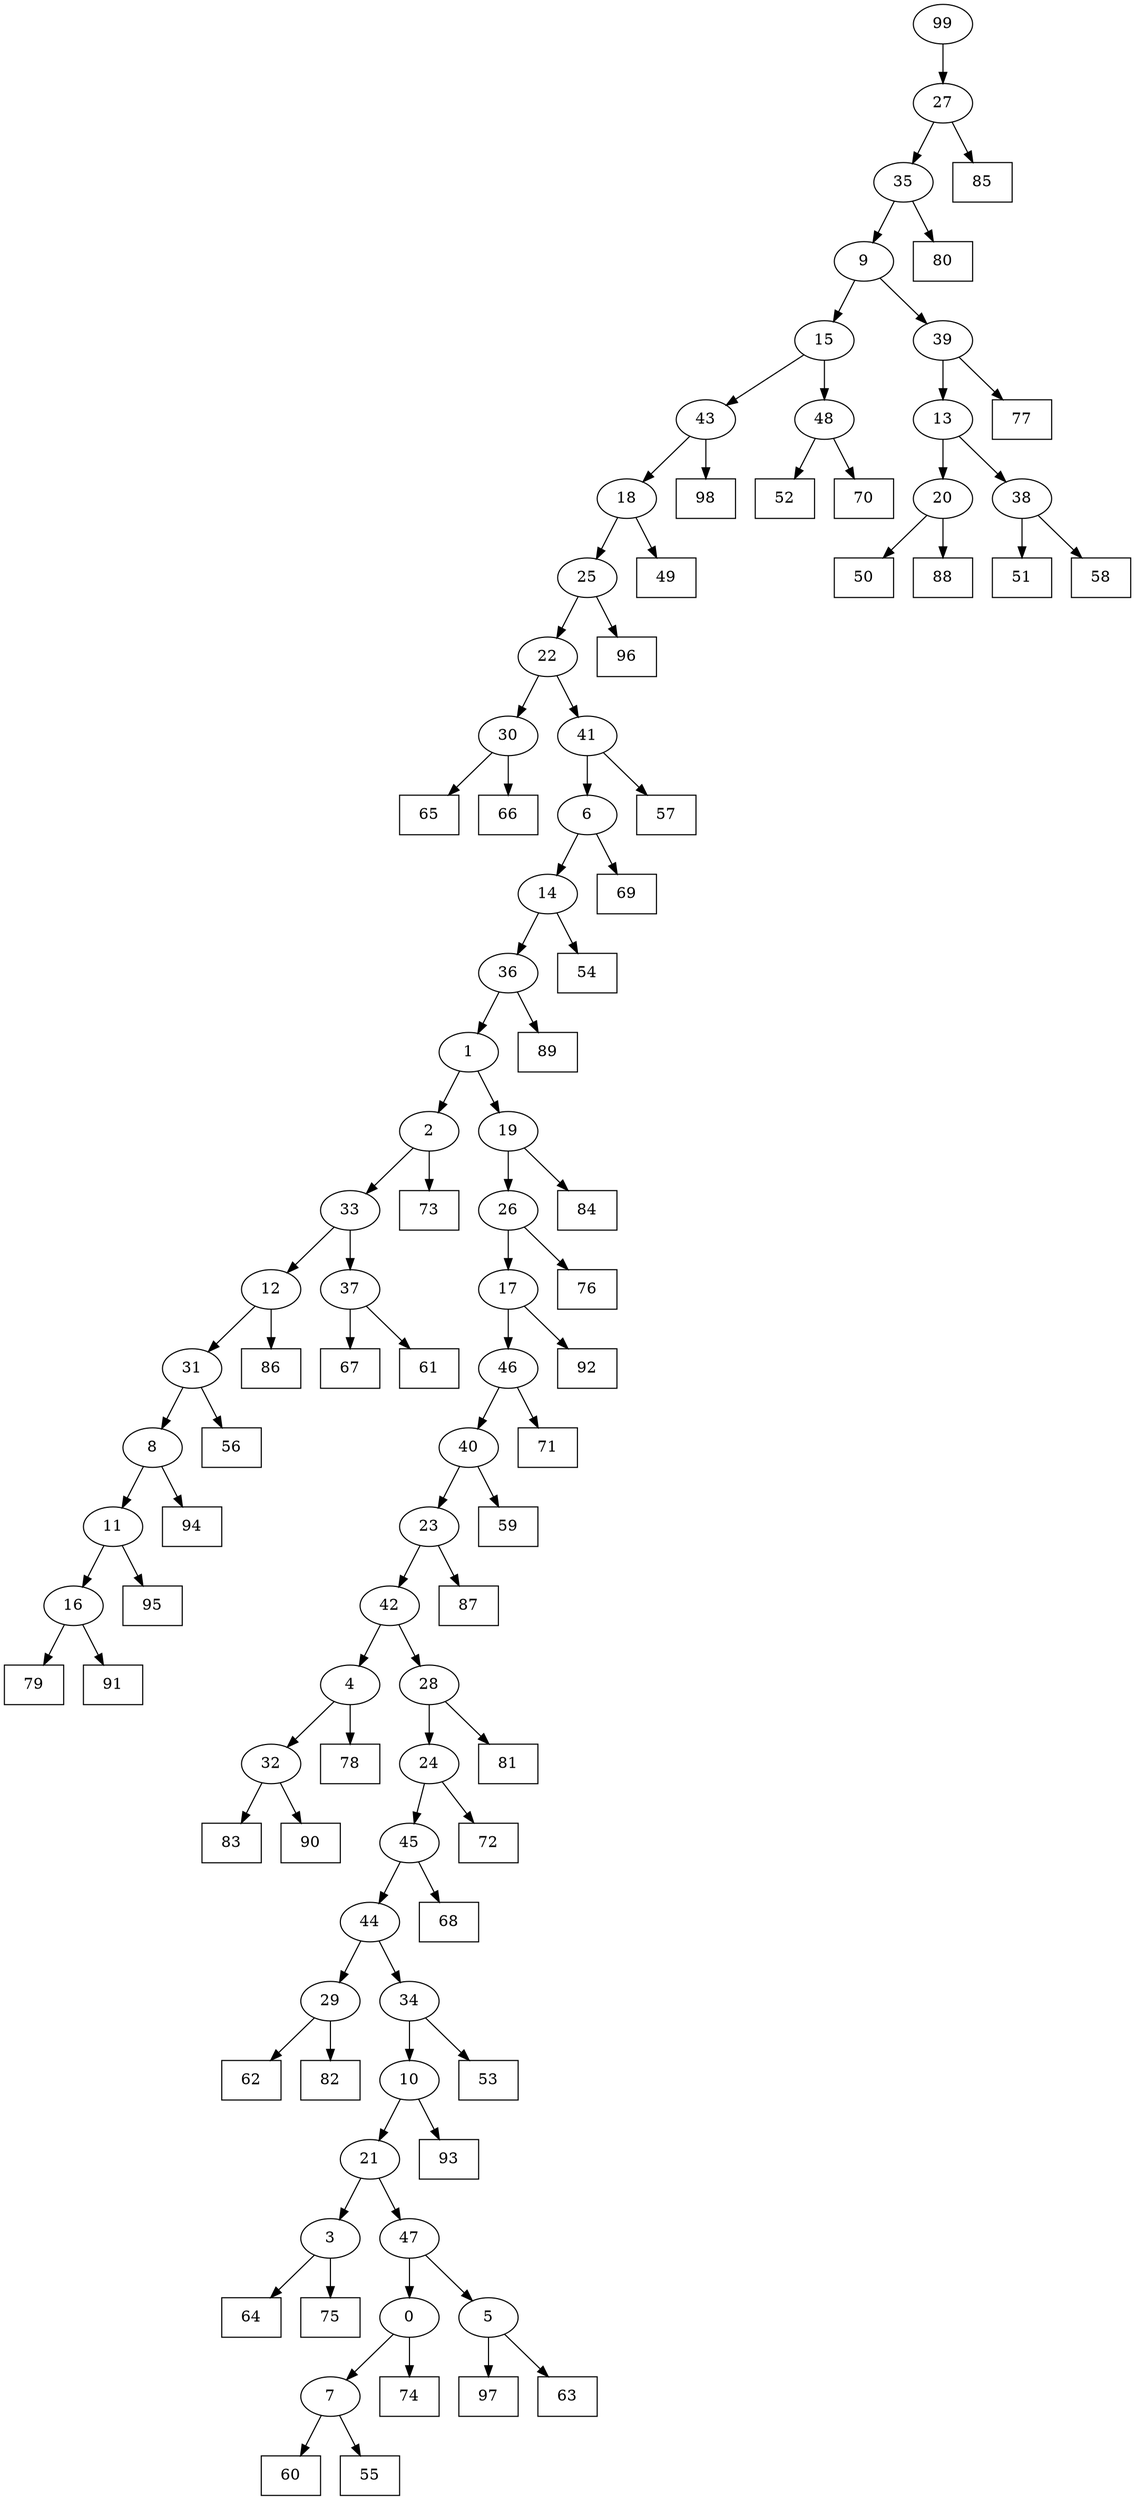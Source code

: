 digraph G {
0[label="0"];
1[label="1"];
2[label="2"];
3[label="3"];
4[label="4"];
5[label="5"];
6[label="6"];
7[label="7"];
8[label="8"];
9[label="9"];
10[label="10"];
11[label="11"];
12[label="12"];
13[label="13"];
14[label="14"];
15[label="15"];
16[label="16"];
17[label="17"];
18[label="18"];
19[label="19"];
20[label="20"];
21[label="21"];
22[label="22"];
23[label="23"];
24[label="24"];
25[label="25"];
26[label="26"];
27[label="27"];
28[label="28"];
29[label="29"];
30[label="30"];
31[label="31"];
32[label="32"];
33[label="33"];
34[label="34"];
35[label="35"];
36[label="36"];
37[label="37"];
38[label="38"];
39[label="39"];
40[label="40"];
41[label="41"];
42[label="42"];
43[label="43"];
44[label="44"];
45[label="45"];
46[label="46"];
47[label="47"];
48[label="48"];
49[shape=box,label="56"];
50[shape=box,label="52"];
51[shape=box,label="84"];
52[shape=box,label="78"];
53[shape=box,label="65"];
54[shape=box,label="50"];
55[shape=box,label="88"];
56[shape=box,label="77"];
57[shape=box,label="59"];
58[shape=box,label="85"];
59[shape=box,label="97"];
60[shape=box,label="92"];
61[shape=box,label="54"];
62[shape=box,label="81"];
63[shape=box,label="57"];
64[shape=box,label="70"];
65[shape=box,label="68"];
66[shape=box,label="89"];
67[shape=box,label="62"];
68[shape=box,label="87"];
69[shape=box,label="76"];
70[shape=box,label="51"];
71[shape=box,label="95"];
72[shape=box,label="67"];
73[shape=box,label="64"];
74[shape=box,label="82"];
75[shape=box,label="86"];
76[shape=box,label="53"];
77[shape=box,label="72"];
78[shape=box,label="60"];
79[shape=box,label="55"];
80[shape=box,label="80"];
81[shape=box,label="61"];
82[shape=box,label="79"];
83[shape=box,label="66"];
84[shape=box,label="74"];
85[shape=box,label="69"];
86[shape=box,label="93"];
87[shape=box,label="91"];
88[shape=box,label="71"];
89[shape=box,label="58"];
90[shape=box,label="94"];
91[shape=box,label="49"];
92[shape=box,label="63"];
93[shape=box,label="83"];
94[shape=box,label="98"];
95[shape=box,label="96"];
96[shape=box,label="73"];
97[shape=box,label="90"];
98[shape=box,label="75"];
99[label="99"];
10->86 ;
2->96 ;
12->75 ;
6->85 ;
29->74 ;
23->68 ;
30->83 ;
16->87 ;
1->2 ;
41->63 ;
37->72 ;
46->40 ;
40->23 ;
18->91 ;
19->51 ;
30->53 ;
32->93 ;
4->32 ;
32->97 ;
20->54 ;
25->22 ;
24->77 ;
39->13 ;
27->58 ;
19->26 ;
38->70 ;
40->57 ;
9->15 ;
33->12 ;
12->31 ;
10->21 ;
34->76 ;
37->81 ;
36->66 ;
17->46 ;
34->10 ;
44->29 ;
29->67 ;
14->36 ;
36->1 ;
1->19 ;
9->39 ;
31->8 ;
8->90 ;
28->24 ;
24->45 ;
45->65 ;
45->44 ;
21->3 ;
44->34 ;
11->16 ;
16->82 ;
39->56 ;
25->95 ;
22->30 ;
7->79 ;
43->18 ;
18->25 ;
3->73 ;
20->55 ;
13->20 ;
46->88 ;
14->61 ;
13->38 ;
38->89 ;
4->52 ;
99->27 ;
2->33 ;
33->37 ;
8->11 ;
11->71 ;
15->43 ;
43->94 ;
5->59 ;
41->6 ;
6->14 ;
35->80 ;
48->64 ;
22->41 ;
47->0 ;
0->84 ;
27->35 ;
35->9 ;
3->98 ;
17->60 ;
26->17 ;
23->42 ;
42->4 ;
26->69 ;
15->48 ;
48->50 ;
0->7 ;
7->78 ;
21->47 ;
47->5 ;
5->92 ;
31->49 ;
42->28 ;
28->62 ;
}
